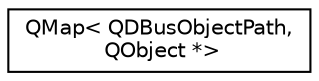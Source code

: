 digraph "类继承关系图"
{
  edge [fontname="Helvetica",fontsize="10",labelfontname="Helvetica",labelfontsize="10"];
  node [fontname="Helvetica",fontsize="10",shape=record];
  rankdir="LR";
  Node0 [label="QMap\< QDBusObjectPath,\l QObject *\>",height=0.2,width=0.4,color="black", fillcolor="white", style="filled",URL="$class_q_map.html"];
}
